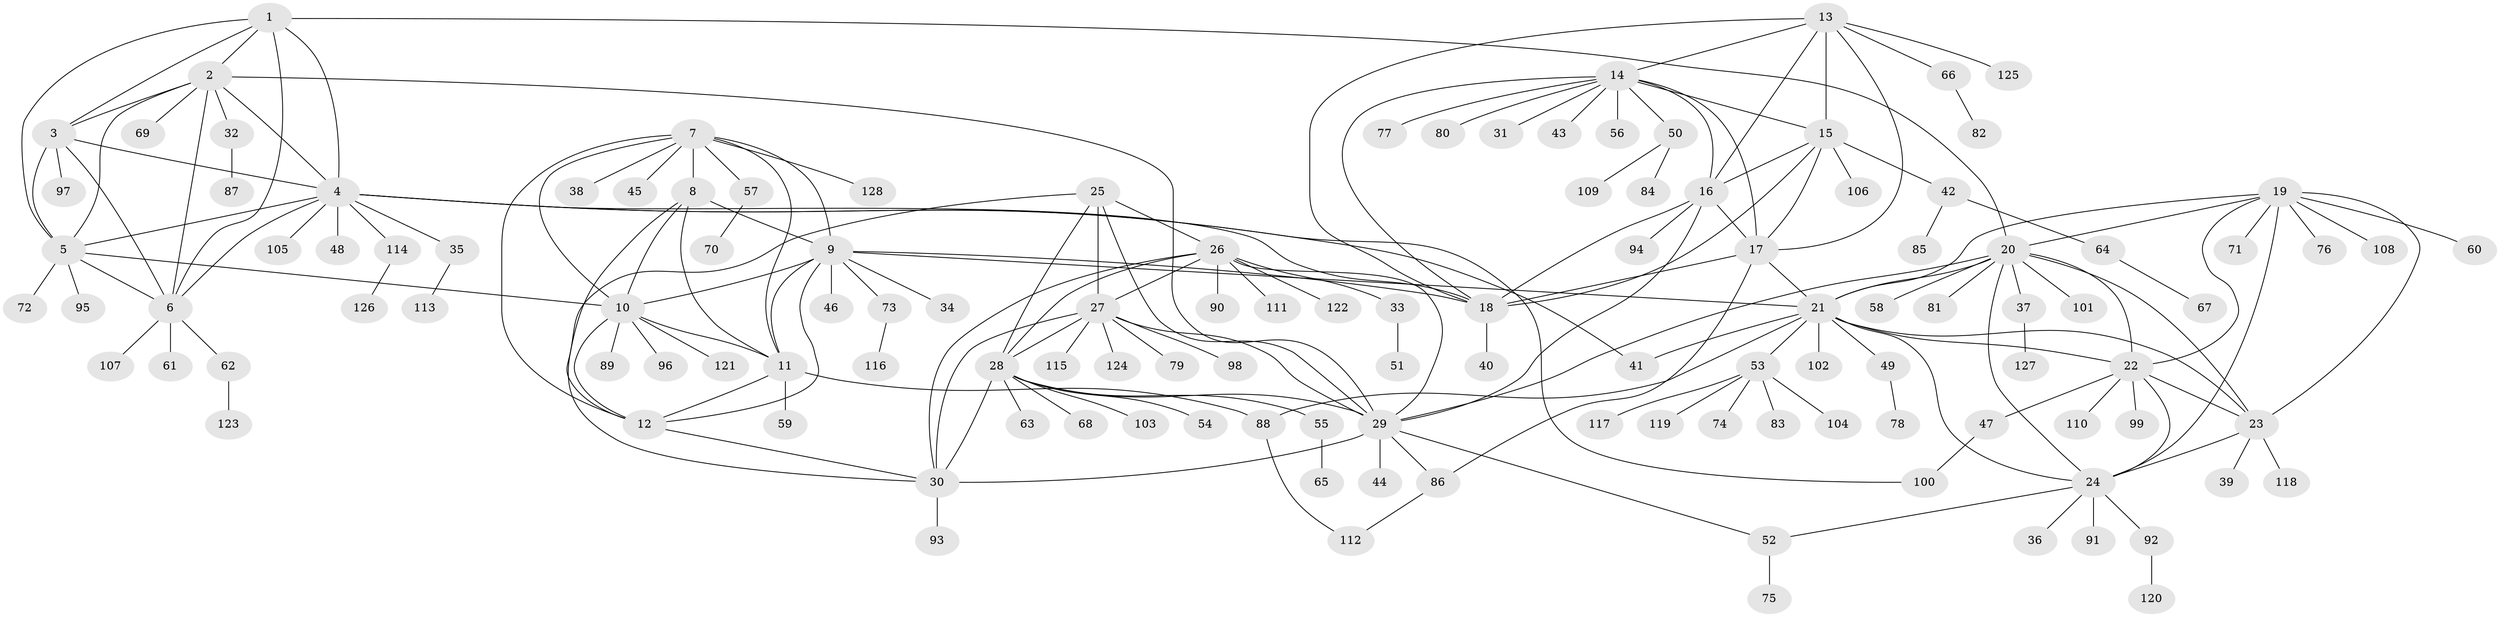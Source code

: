 // coarse degree distribution, {6: 0.21153846153846154, 7: 0.11538461538461539, 5: 0.15384615384615385, 9: 0.019230769230769232, 8: 0.019230769230769232, 11: 0.019230769230769232, 10: 0.019230769230769232, 1: 0.3269230769230769, 3: 0.019230769230769232, 2: 0.07692307692307693, 4: 0.019230769230769232}
// Generated by graph-tools (version 1.1) at 2025/52/03/04/25 22:52:19]
// undirected, 128 vertices, 189 edges
graph export_dot {
  node [color=gray90,style=filled];
  1;
  2;
  3;
  4;
  5;
  6;
  7;
  8;
  9;
  10;
  11;
  12;
  13;
  14;
  15;
  16;
  17;
  18;
  19;
  20;
  21;
  22;
  23;
  24;
  25;
  26;
  27;
  28;
  29;
  30;
  31;
  32;
  33;
  34;
  35;
  36;
  37;
  38;
  39;
  40;
  41;
  42;
  43;
  44;
  45;
  46;
  47;
  48;
  49;
  50;
  51;
  52;
  53;
  54;
  55;
  56;
  57;
  58;
  59;
  60;
  61;
  62;
  63;
  64;
  65;
  66;
  67;
  68;
  69;
  70;
  71;
  72;
  73;
  74;
  75;
  76;
  77;
  78;
  79;
  80;
  81;
  82;
  83;
  84;
  85;
  86;
  87;
  88;
  89;
  90;
  91;
  92;
  93;
  94;
  95;
  96;
  97;
  98;
  99;
  100;
  101;
  102;
  103;
  104;
  105;
  106;
  107;
  108;
  109;
  110;
  111;
  112;
  113;
  114;
  115;
  116;
  117;
  118;
  119;
  120;
  121;
  122;
  123;
  124;
  125;
  126;
  127;
  128;
  1 -- 2;
  1 -- 3;
  1 -- 4;
  1 -- 5;
  1 -- 6;
  1 -- 20;
  2 -- 3;
  2 -- 4;
  2 -- 5;
  2 -- 6;
  2 -- 29;
  2 -- 32;
  2 -- 69;
  3 -- 4;
  3 -- 5;
  3 -- 6;
  3 -- 97;
  4 -- 5;
  4 -- 6;
  4 -- 18;
  4 -- 35;
  4 -- 41;
  4 -- 48;
  4 -- 100;
  4 -- 105;
  4 -- 114;
  5 -- 6;
  5 -- 10;
  5 -- 72;
  5 -- 95;
  6 -- 61;
  6 -- 62;
  6 -- 107;
  7 -- 8;
  7 -- 9;
  7 -- 10;
  7 -- 11;
  7 -- 12;
  7 -- 38;
  7 -- 45;
  7 -- 57;
  7 -- 128;
  8 -- 9;
  8 -- 10;
  8 -- 11;
  8 -- 12;
  9 -- 10;
  9 -- 11;
  9 -- 12;
  9 -- 18;
  9 -- 21;
  9 -- 34;
  9 -- 46;
  9 -- 73;
  10 -- 11;
  10 -- 12;
  10 -- 89;
  10 -- 96;
  10 -- 121;
  11 -- 12;
  11 -- 59;
  11 -- 88;
  12 -- 30;
  13 -- 14;
  13 -- 15;
  13 -- 16;
  13 -- 17;
  13 -- 18;
  13 -- 66;
  13 -- 125;
  14 -- 15;
  14 -- 16;
  14 -- 17;
  14 -- 18;
  14 -- 31;
  14 -- 43;
  14 -- 50;
  14 -- 56;
  14 -- 77;
  14 -- 80;
  15 -- 16;
  15 -- 17;
  15 -- 18;
  15 -- 42;
  15 -- 106;
  16 -- 17;
  16 -- 18;
  16 -- 29;
  16 -- 94;
  17 -- 18;
  17 -- 21;
  17 -- 86;
  18 -- 40;
  19 -- 20;
  19 -- 21;
  19 -- 22;
  19 -- 23;
  19 -- 24;
  19 -- 60;
  19 -- 71;
  19 -- 76;
  19 -- 108;
  20 -- 21;
  20 -- 22;
  20 -- 23;
  20 -- 24;
  20 -- 29;
  20 -- 37;
  20 -- 58;
  20 -- 81;
  20 -- 101;
  21 -- 22;
  21 -- 23;
  21 -- 24;
  21 -- 41;
  21 -- 49;
  21 -- 53;
  21 -- 88;
  21 -- 102;
  22 -- 23;
  22 -- 24;
  22 -- 47;
  22 -- 99;
  22 -- 110;
  23 -- 24;
  23 -- 39;
  23 -- 118;
  24 -- 36;
  24 -- 52;
  24 -- 91;
  24 -- 92;
  25 -- 26;
  25 -- 27;
  25 -- 28;
  25 -- 29;
  25 -- 30;
  26 -- 27;
  26 -- 28;
  26 -- 29;
  26 -- 30;
  26 -- 33;
  26 -- 90;
  26 -- 111;
  26 -- 122;
  27 -- 28;
  27 -- 29;
  27 -- 30;
  27 -- 79;
  27 -- 98;
  27 -- 115;
  27 -- 124;
  28 -- 29;
  28 -- 30;
  28 -- 54;
  28 -- 55;
  28 -- 63;
  28 -- 68;
  28 -- 103;
  29 -- 30;
  29 -- 44;
  29 -- 52;
  29 -- 86;
  30 -- 93;
  32 -- 87;
  33 -- 51;
  35 -- 113;
  37 -- 127;
  42 -- 64;
  42 -- 85;
  47 -- 100;
  49 -- 78;
  50 -- 84;
  50 -- 109;
  52 -- 75;
  53 -- 74;
  53 -- 83;
  53 -- 104;
  53 -- 117;
  53 -- 119;
  55 -- 65;
  57 -- 70;
  62 -- 123;
  64 -- 67;
  66 -- 82;
  73 -- 116;
  86 -- 112;
  88 -- 112;
  92 -- 120;
  114 -- 126;
}
